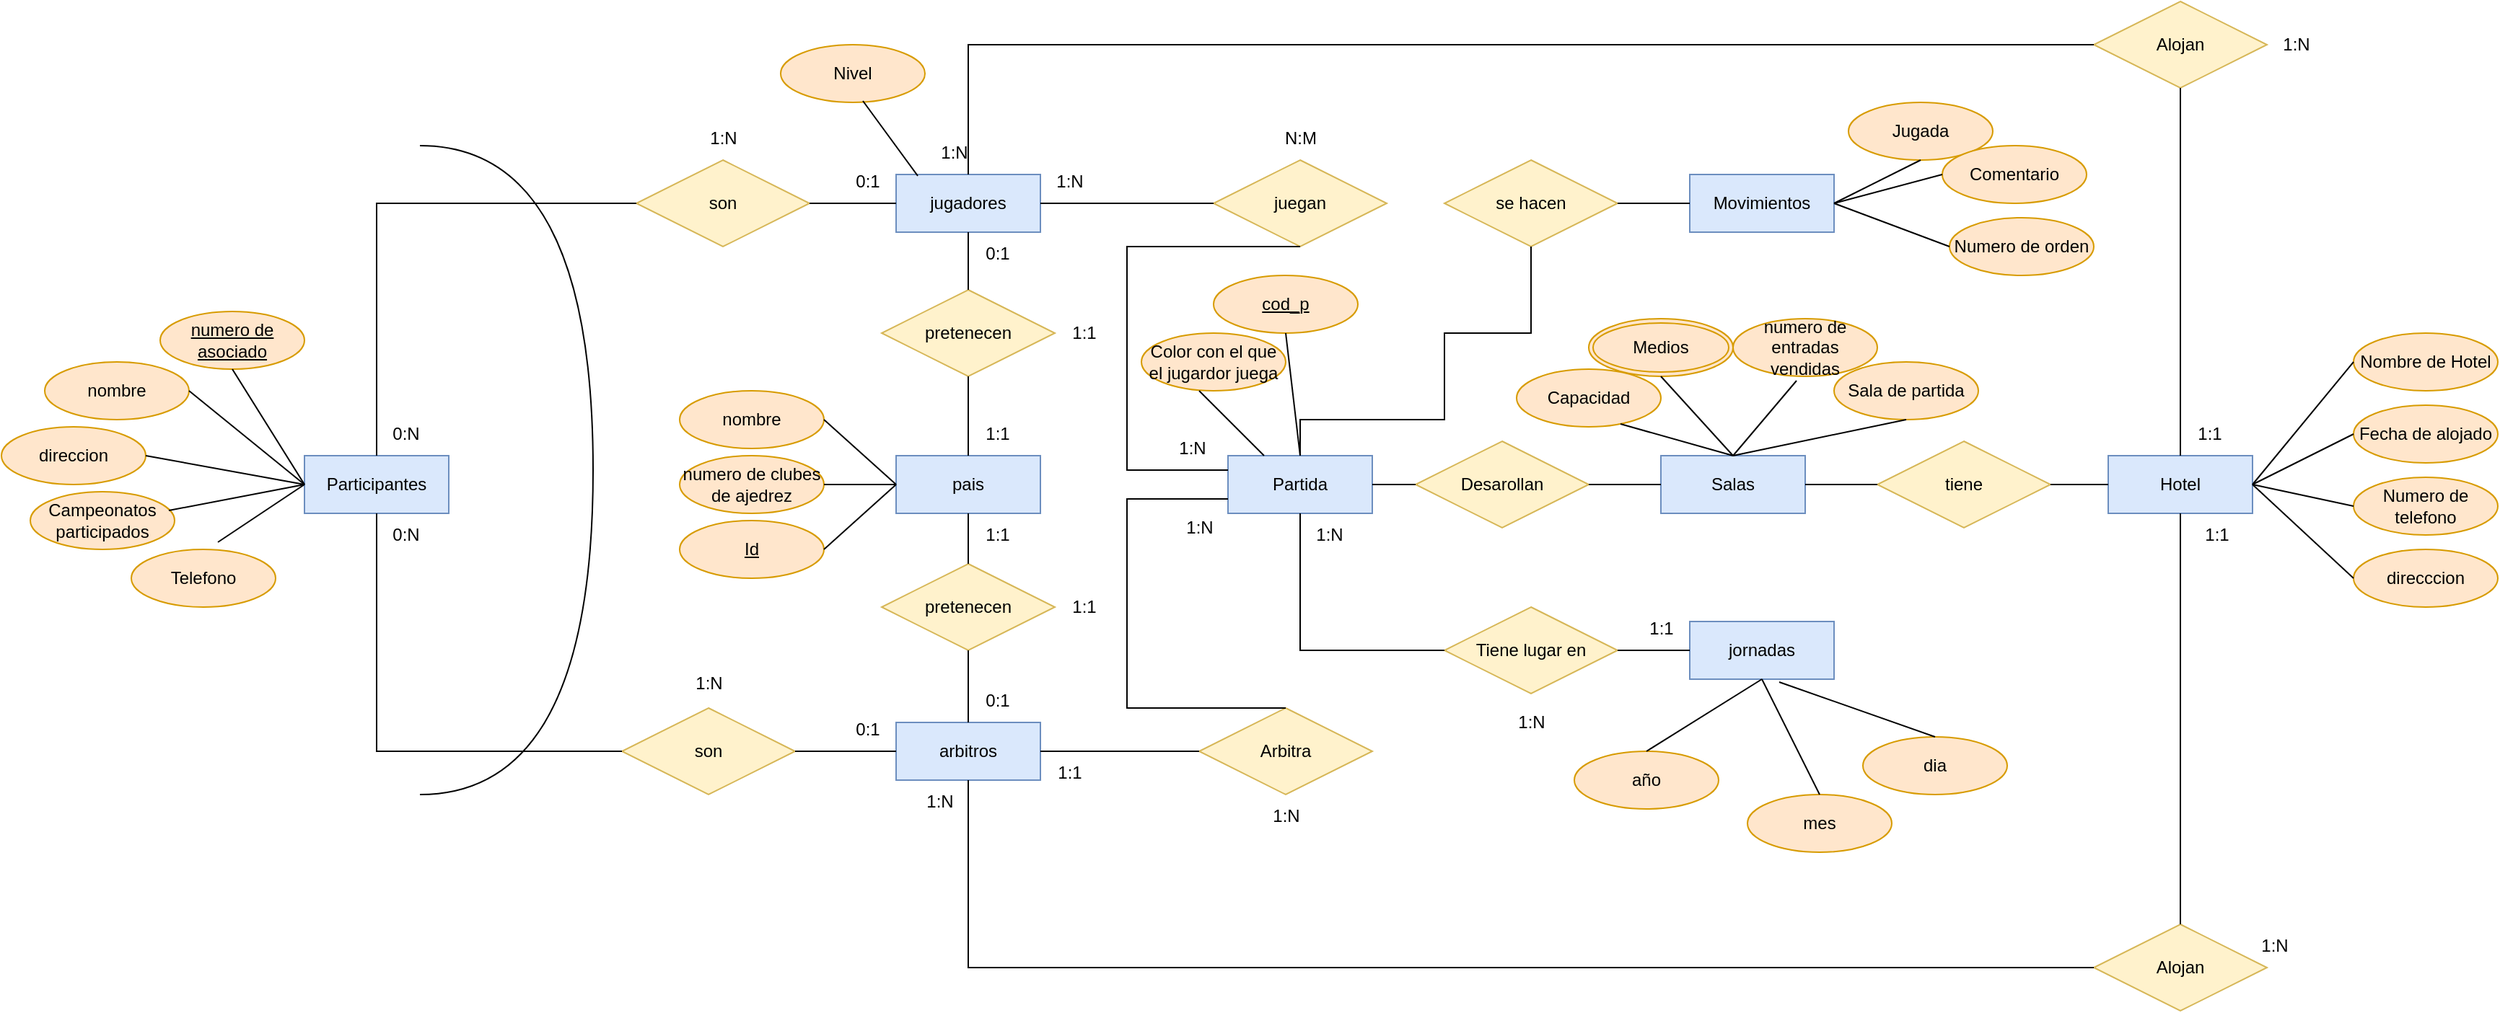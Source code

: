 <mxfile version="22.0.4" type="github">
  <diagram name="Page-1" id="BAuPG-WFAirHTAxfxvM8">
    <mxGraphModel dx="2243" dy="758" grid="1" gridSize="10" guides="1" tooltips="1" connect="1" arrows="1" fold="1" page="1" pageScale="1" pageWidth="850" pageHeight="1100" math="0" shadow="0">
      <root>
        <mxCell id="0" />
        <mxCell id="1" parent="0" />
        <mxCell id="s6MSy0kVretEQHiWO5mq-4" value="Hotel" style="whiteSpace=wrap;html=1;align=center;fillColor=#dae8fc;strokeColor=#6c8ebf;" vertex="1" parent="1">
          <mxGeometry x="1290" y="365" width="100" height="40" as="geometry" />
        </mxCell>
        <mxCell id="s6MSy0kVretEQHiWO5mq-5" value="Partida" style="whiteSpace=wrap;html=1;align=center;fillColor=#dae8fc;strokeColor=#6c8ebf;" vertex="1" parent="1">
          <mxGeometry x="680" y="365" width="100" height="40" as="geometry" />
        </mxCell>
        <mxCell id="s6MSy0kVretEQHiWO5mq-6" value="jornadas" style="whiteSpace=wrap;html=1;align=center;fillColor=#dae8fc;strokeColor=#6c8ebf;" vertex="1" parent="1">
          <mxGeometry x="1000" y="480" width="100" height="40" as="geometry" />
        </mxCell>
        <mxCell id="s6MSy0kVretEQHiWO5mq-7" value="Salas" style="whiteSpace=wrap;html=1;align=center;fillColor=#dae8fc;strokeColor=#6c8ebf;" vertex="1" parent="1">
          <mxGeometry x="980" y="365" width="100" height="40" as="geometry" />
        </mxCell>
        <mxCell id="s6MSy0kVretEQHiWO5mq-8" value="Movimientos" style="whiteSpace=wrap;html=1;align=center;fillColor=#dae8fc;strokeColor=#6c8ebf;" vertex="1" parent="1">
          <mxGeometry x="1000" y="170" width="100" height="40" as="geometry" />
        </mxCell>
        <mxCell id="s6MSy0kVretEQHiWO5mq-27" value="Id" style="ellipse;whiteSpace=wrap;html=1;align=center;fontStyle=4;fillColor=#ffe6cc;strokeColor=#d79b00;" vertex="1" parent="1">
          <mxGeometry x="300" y="410" width="100" height="40" as="geometry" />
        </mxCell>
        <mxCell id="s6MSy0kVretEQHiWO5mq-28" value="numero de clubes de ajedrez" style="ellipse;whiteSpace=wrap;html=1;align=center;fillColor=#ffe6cc;strokeColor=#d79b00;" vertex="1" parent="1">
          <mxGeometry x="300" y="365" width="100" height="40" as="geometry" />
        </mxCell>
        <mxCell id="s6MSy0kVretEQHiWO5mq-29" value="nombre" style="ellipse;whiteSpace=wrap;html=1;align=center;fillColor=#ffe6cc;strokeColor=#d79b00;" vertex="1" parent="1">
          <mxGeometry x="300" y="320" width="100" height="40" as="geometry" />
        </mxCell>
        <mxCell id="s6MSy0kVretEQHiWO5mq-30" value="cod_p" style="ellipse;whiteSpace=wrap;html=1;align=center;fontStyle=4;fillColor=#ffe6cc;strokeColor=#d79b00;" vertex="1" parent="1">
          <mxGeometry x="670" y="240" width="100" height="40" as="geometry" />
        </mxCell>
        <mxCell id="s6MSy0kVretEQHiWO5mq-33" value="Color con el que el jugardor juega" style="ellipse;whiteSpace=wrap;html=1;align=center;fillColor=#ffe6cc;strokeColor=#d79b00;" vertex="1" parent="1">
          <mxGeometry x="620" y="280" width="100" height="40" as="geometry" />
        </mxCell>
        <mxCell id="s6MSy0kVretEQHiWO5mq-42" value="Participantes" style="whiteSpace=wrap;html=1;align=center;fillColor=#dae8fc;strokeColor=#6c8ebf;" vertex="1" parent="1">
          <mxGeometry x="40" y="365" width="100" height="40" as="geometry" />
        </mxCell>
        <mxCell id="s6MSy0kVretEQHiWO5mq-43" value="arbitros" style="whiteSpace=wrap;html=1;align=center;fillColor=#dae8fc;strokeColor=#6c8ebf;" vertex="1" parent="1">
          <mxGeometry x="450" y="550" width="100" height="40" as="geometry" />
        </mxCell>
        <mxCell id="s6MSy0kVretEQHiWO5mq-44" value="jugadores" style="whiteSpace=wrap;html=1;align=center;fillColor=#dae8fc;strokeColor=#6c8ebf;" vertex="1" parent="1">
          <mxGeometry x="450" y="170" width="100" height="40" as="geometry" />
        </mxCell>
        <mxCell id="s6MSy0kVretEQHiWO5mq-45" value="son" style="shape=rhombus;perimeter=rhombusPerimeter;whiteSpace=wrap;html=1;align=center;fillColor=#fff2cc;strokeColor=#d6b656;" vertex="1" parent="1">
          <mxGeometry x="270" y="160" width="120" height="60" as="geometry" />
        </mxCell>
        <mxCell id="s6MSy0kVretEQHiWO5mq-46" value="numero de asociado" style="ellipse;whiteSpace=wrap;html=1;align=center;fontStyle=4;fillColor=#ffe6cc;strokeColor=#d79b00;" vertex="1" parent="1">
          <mxGeometry x="-60" y="265" width="100" height="40" as="geometry" />
        </mxCell>
        <mxCell id="s6MSy0kVretEQHiWO5mq-47" value="Campeonatos participados" style="ellipse;whiteSpace=wrap;html=1;align=center;fillColor=#ffe6cc;strokeColor=#d79b00;" vertex="1" parent="1">
          <mxGeometry x="-150" y="390" width="100" height="40" as="geometry" />
        </mxCell>
        <mxCell id="s6MSy0kVretEQHiWO5mq-48" value="Telefono" style="ellipse;whiteSpace=wrap;html=1;align=center;fillColor=#ffe6cc;strokeColor=#d79b00;" vertex="1" parent="1">
          <mxGeometry x="-80" y="430" width="100" height="40" as="geometry" />
        </mxCell>
        <mxCell id="s6MSy0kVretEQHiWO5mq-49" value="direccion" style="ellipse;whiteSpace=wrap;html=1;align=center;fillColor=#ffe6cc;strokeColor=#d79b00;" vertex="1" parent="1">
          <mxGeometry x="-170" y="345" width="100" height="40" as="geometry" />
        </mxCell>
        <mxCell id="s6MSy0kVretEQHiWO5mq-50" value="nombre" style="ellipse;whiteSpace=wrap;html=1;align=center;fillColor=#ffe6cc;strokeColor=#d79b00;" vertex="1" parent="1">
          <mxGeometry x="-140" y="300" width="100" height="40" as="geometry" />
        </mxCell>
        <mxCell id="s6MSy0kVretEQHiWO5mq-51" value="Nivel" style="ellipse;whiteSpace=wrap;html=1;align=center;fillColor=#ffe6cc;strokeColor=#d79b00;" vertex="1" parent="1">
          <mxGeometry x="370" y="80" width="100" height="40" as="geometry" />
        </mxCell>
        <mxCell id="s6MSy0kVretEQHiWO5mq-58" value="pais" style="whiteSpace=wrap;html=1;align=center;fillColor=#dae8fc;strokeColor=#6c8ebf;" vertex="1" parent="1">
          <mxGeometry x="450" y="365" width="100" height="40" as="geometry" />
        </mxCell>
        <mxCell id="s6MSy0kVretEQHiWO5mq-59" value="son" style="shape=rhombus;perimeter=rhombusPerimeter;whiteSpace=wrap;html=1;align=center;fillColor=#fff2cc;strokeColor=#d6b656;" vertex="1" parent="1">
          <mxGeometry x="260" y="540" width="120" height="60" as="geometry" />
        </mxCell>
        <mxCell id="s6MSy0kVretEQHiWO5mq-60" value="" style="endArrow=none;html=1;rounded=0;exitX=0.5;exitY=0;exitDx=0;exitDy=0;entryX=0;entryY=0.5;entryDx=0;entryDy=0;" edge="1" parent="1" source="s6MSy0kVretEQHiWO5mq-42" target="s6MSy0kVretEQHiWO5mq-45">
          <mxGeometry width="50" height="50" relative="1" as="geometry">
            <mxPoint x="280" y="435" as="sourcePoint" />
            <mxPoint x="330" y="385" as="targetPoint" />
            <Array as="points">
              <mxPoint x="90" y="190" />
            </Array>
          </mxGeometry>
        </mxCell>
        <mxCell id="s6MSy0kVretEQHiWO5mq-61" value="" style="endArrow=none;html=1;rounded=0;exitX=0.5;exitY=1;exitDx=0;exitDy=0;entryX=0;entryY=0.5;entryDx=0;entryDy=0;" edge="1" parent="1" source="s6MSy0kVretEQHiWO5mq-42" target="s6MSy0kVretEQHiWO5mq-59">
          <mxGeometry width="50" height="50" relative="1" as="geometry">
            <mxPoint x="280" y="435" as="sourcePoint" />
            <mxPoint x="330" y="385" as="targetPoint" />
            <Array as="points">
              <mxPoint x="90" y="570" />
            </Array>
          </mxGeometry>
        </mxCell>
        <mxCell id="s6MSy0kVretEQHiWO5mq-62" value="" style="shape=requiredInterface;html=1;verticalLabelPosition=bottom;sketch=0;" vertex="1" parent="1">
          <mxGeometry x="120" y="150" width="120" height="450" as="geometry" />
        </mxCell>
        <mxCell id="s6MSy0kVretEQHiWO5mq-63" value="" style="endArrow=none;html=1;rounded=0;entryX=0;entryY=0.5;entryDx=0;entryDy=0;exitX=1;exitY=0.5;exitDx=0;exitDy=0;" edge="1" parent="1" source="s6MSy0kVretEQHiWO5mq-45" target="s6MSy0kVretEQHiWO5mq-44">
          <mxGeometry width="50" height="50" relative="1" as="geometry">
            <mxPoint x="150" y="330" as="sourcePoint" />
            <mxPoint x="200" y="280" as="targetPoint" />
          </mxGeometry>
        </mxCell>
        <mxCell id="s6MSy0kVretEQHiWO5mq-64" value="" style="endArrow=none;html=1;rounded=0;entryX=0;entryY=0.5;entryDx=0;entryDy=0;exitX=1;exitY=0.5;exitDx=0;exitDy=0;" edge="1" parent="1" source="s6MSy0kVretEQHiWO5mq-59" target="s6MSy0kVretEQHiWO5mq-43">
          <mxGeometry width="50" height="50" relative="1" as="geometry">
            <mxPoint x="150" y="330" as="sourcePoint" />
            <mxPoint x="200" y="280" as="targetPoint" />
          </mxGeometry>
        </mxCell>
        <mxCell id="s6MSy0kVretEQHiWO5mq-69" value="pretenecen" style="shape=rhombus;perimeter=rhombusPerimeter;whiteSpace=wrap;html=1;align=center;fillColor=#fff2cc;strokeColor=#d6b656;" vertex="1" parent="1">
          <mxGeometry x="440" y="250" width="120" height="60" as="geometry" />
        </mxCell>
        <mxCell id="s6MSy0kVretEQHiWO5mq-70" value="pretenecen" style="shape=rhombus;perimeter=rhombusPerimeter;whiteSpace=wrap;html=1;align=center;fillColor=#fff2cc;strokeColor=#d6b656;" vertex="1" parent="1">
          <mxGeometry x="440" y="440" width="120" height="60" as="geometry" />
        </mxCell>
        <mxCell id="s6MSy0kVretEQHiWO5mq-76" value="Arbitra" style="shape=rhombus;perimeter=rhombusPerimeter;whiteSpace=wrap;html=1;align=center;fillColor=#fff2cc;strokeColor=#d6b656;" vertex="1" parent="1">
          <mxGeometry x="660" y="540" width="120" height="60" as="geometry" />
        </mxCell>
        <mxCell id="s6MSy0kVretEQHiWO5mq-77" value="juegan" style="shape=rhombus;perimeter=rhombusPerimeter;whiteSpace=wrap;html=1;align=center;fillColor=#fff2cc;strokeColor=#d6b656;" vertex="1" parent="1">
          <mxGeometry x="670" y="160" width="120" height="60" as="geometry" />
        </mxCell>
        <mxCell id="s6MSy0kVretEQHiWO5mq-79" value="" style="endArrow=none;html=1;rounded=0;entryX=0.5;entryY=1;entryDx=0;entryDy=0;" edge="1" parent="1" source="s6MSy0kVretEQHiWO5mq-43" target="s6MSy0kVretEQHiWO5mq-70">
          <mxGeometry width="50" height="50" relative="1" as="geometry">
            <mxPoint x="610" y="440" as="sourcePoint" />
            <mxPoint x="660" y="390" as="targetPoint" />
          </mxGeometry>
        </mxCell>
        <mxCell id="s6MSy0kVretEQHiWO5mq-80" value="" style="endArrow=none;html=1;rounded=0;entryX=0.5;entryY=1;entryDx=0;entryDy=0;exitX=0.5;exitY=0;exitDx=0;exitDy=0;" edge="1" parent="1" source="s6MSy0kVretEQHiWO5mq-70" target="s6MSy0kVretEQHiWO5mq-58">
          <mxGeometry width="50" height="50" relative="1" as="geometry">
            <mxPoint x="610" y="440" as="sourcePoint" />
            <mxPoint x="660" y="390" as="targetPoint" />
          </mxGeometry>
        </mxCell>
        <mxCell id="s6MSy0kVretEQHiWO5mq-81" value="" style="endArrow=none;html=1;rounded=0;entryX=0.5;entryY=1;entryDx=0;entryDy=0;exitX=0.5;exitY=0;exitDx=0;exitDy=0;" edge="1" parent="1" source="s6MSy0kVretEQHiWO5mq-58" target="s6MSy0kVretEQHiWO5mq-69">
          <mxGeometry width="50" height="50" relative="1" as="geometry">
            <mxPoint x="610" y="440" as="sourcePoint" />
            <mxPoint x="660" y="390" as="targetPoint" />
          </mxGeometry>
        </mxCell>
        <mxCell id="s6MSy0kVretEQHiWO5mq-82" value="" style="endArrow=none;html=1;rounded=0;entryX=0.5;entryY=1;entryDx=0;entryDy=0;exitX=0.5;exitY=0;exitDx=0;exitDy=0;" edge="1" parent="1" source="s6MSy0kVretEQHiWO5mq-69" target="s6MSy0kVretEQHiWO5mq-44">
          <mxGeometry width="50" height="50" relative="1" as="geometry">
            <mxPoint x="610" y="440" as="sourcePoint" />
            <mxPoint x="660" y="390" as="targetPoint" />
          </mxGeometry>
        </mxCell>
        <mxCell id="s6MSy0kVretEQHiWO5mq-83" value="" style="endArrow=none;html=1;rounded=0;entryX=1;entryY=0.5;entryDx=0;entryDy=0;exitX=0;exitY=0.5;exitDx=0;exitDy=0;" edge="1" parent="1" source="s6MSy0kVretEQHiWO5mq-58" target="s6MSy0kVretEQHiWO5mq-29">
          <mxGeometry width="50" height="50" relative="1" as="geometry">
            <mxPoint x="610" y="440" as="sourcePoint" />
            <mxPoint x="660" y="390" as="targetPoint" />
          </mxGeometry>
        </mxCell>
        <mxCell id="s6MSy0kVretEQHiWO5mq-85" value="" style="endArrow=none;html=1;rounded=0;exitX=1;exitY=0.5;exitDx=0;exitDy=0;entryX=0;entryY=0.5;entryDx=0;entryDy=0;" edge="1" parent="1" source="s6MSy0kVretEQHiWO5mq-28" target="s6MSy0kVretEQHiWO5mq-58">
          <mxGeometry width="50" height="50" relative="1" as="geometry">
            <mxPoint x="610" y="440" as="sourcePoint" />
            <mxPoint x="660" y="390" as="targetPoint" />
          </mxGeometry>
        </mxCell>
        <mxCell id="s6MSy0kVretEQHiWO5mq-86" value="" style="endArrow=none;html=1;rounded=0;exitX=1;exitY=0.5;exitDx=0;exitDy=0;entryX=0;entryY=0.5;entryDx=0;entryDy=0;" edge="1" parent="1" source="s6MSy0kVretEQHiWO5mq-27" target="s6MSy0kVretEQHiWO5mq-58">
          <mxGeometry width="50" height="50" relative="1" as="geometry">
            <mxPoint x="610" y="440" as="sourcePoint" />
            <mxPoint x="660" y="390" as="targetPoint" />
          </mxGeometry>
        </mxCell>
        <mxCell id="s6MSy0kVretEQHiWO5mq-87" value="" style="endArrow=none;html=1;rounded=0;entryX=0.57;entryY=0.975;entryDx=0;entryDy=0;entryPerimeter=0;exitX=0.15;exitY=0.025;exitDx=0;exitDy=0;exitPerimeter=0;" edge="1" parent="1" source="s6MSy0kVretEQHiWO5mq-44" target="s6MSy0kVretEQHiWO5mq-51">
          <mxGeometry width="50" height="50" relative="1" as="geometry">
            <mxPoint x="390" y="340" as="sourcePoint" />
            <mxPoint x="440" y="290" as="targetPoint" />
          </mxGeometry>
        </mxCell>
        <mxCell id="s6MSy0kVretEQHiWO5mq-88" value="" style="endArrow=none;html=1;rounded=0;exitX=0.96;exitY=0.325;exitDx=0;exitDy=0;exitPerimeter=0;entryX=0;entryY=0.5;entryDx=0;entryDy=0;" edge="1" parent="1" source="s6MSy0kVretEQHiWO5mq-47" target="s6MSy0kVretEQHiWO5mq-42">
          <mxGeometry width="50" height="50" relative="1" as="geometry">
            <mxPoint y="340" as="sourcePoint" />
            <mxPoint x="50" y="290" as="targetPoint" />
          </mxGeometry>
        </mxCell>
        <mxCell id="s6MSy0kVretEQHiWO5mq-89" value="" style="endArrow=none;html=1;rounded=0;exitX=0.6;exitY=-0.125;exitDx=0;exitDy=0;exitPerimeter=0;entryX=0;entryY=0.5;entryDx=0;entryDy=0;" edge="1" parent="1" source="s6MSy0kVretEQHiWO5mq-48" target="s6MSy0kVretEQHiWO5mq-42">
          <mxGeometry width="50" height="50" relative="1" as="geometry">
            <mxPoint y="340" as="sourcePoint" />
            <mxPoint x="50" y="290" as="targetPoint" />
          </mxGeometry>
        </mxCell>
        <mxCell id="s6MSy0kVretEQHiWO5mq-90" value="" style="endArrow=none;html=1;rounded=0;exitX=1;exitY=0.5;exitDx=0;exitDy=0;entryX=0;entryY=0.5;entryDx=0;entryDy=0;" edge="1" parent="1" source="s6MSy0kVretEQHiWO5mq-49" target="s6MSy0kVretEQHiWO5mq-42">
          <mxGeometry width="50" height="50" relative="1" as="geometry">
            <mxPoint y="340" as="sourcePoint" />
            <mxPoint x="50" y="290" as="targetPoint" />
          </mxGeometry>
        </mxCell>
        <mxCell id="s6MSy0kVretEQHiWO5mq-91" value="" style="endArrow=none;html=1;rounded=0;exitX=1;exitY=0.5;exitDx=0;exitDy=0;entryX=0;entryY=0.5;entryDx=0;entryDy=0;" edge="1" parent="1" source="s6MSy0kVretEQHiWO5mq-50" target="s6MSy0kVretEQHiWO5mq-42">
          <mxGeometry width="50" height="50" relative="1" as="geometry">
            <mxPoint y="340" as="sourcePoint" />
            <mxPoint x="40" y="390" as="targetPoint" />
          </mxGeometry>
        </mxCell>
        <mxCell id="s6MSy0kVretEQHiWO5mq-92" value="" style="endArrow=none;html=1;rounded=0;exitX=0.5;exitY=1;exitDx=0;exitDy=0;entryX=0;entryY=0.5;entryDx=0;entryDy=0;" edge="1" parent="1" source="s6MSy0kVretEQHiWO5mq-46" target="s6MSy0kVretEQHiWO5mq-42">
          <mxGeometry width="50" height="50" relative="1" as="geometry">
            <mxPoint y="340" as="sourcePoint" />
            <mxPoint x="50" y="290" as="targetPoint" />
          </mxGeometry>
        </mxCell>
        <mxCell id="s6MSy0kVretEQHiWO5mq-93" value="" style="endArrow=none;html=1;rounded=0;entryX=0;entryY=0.5;entryDx=0;entryDy=0;exitX=1;exitY=0.5;exitDx=0;exitDy=0;" edge="1" parent="1" source="s6MSy0kVretEQHiWO5mq-44" target="s6MSy0kVretEQHiWO5mq-77">
          <mxGeometry width="50" height="50" relative="1" as="geometry">
            <mxPoint x="450" y="340" as="sourcePoint" />
            <mxPoint x="500" y="290" as="targetPoint" />
          </mxGeometry>
        </mxCell>
        <mxCell id="s6MSy0kVretEQHiWO5mq-95" value="" style="endArrow=none;html=1;rounded=0;exitX=1;exitY=0.5;exitDx=0;exitDy=0;entryX=0;entryY=0.5;entryDx=0;entryDy=0;" edge="1" parent="1" source="s6MSy0kVretEQHiWO5mq-43" target="s6MSy0kVretEQHiWO5mq-76">
          <mxGeometry width="50" height="50" relative="1" as="geometry">
            <mxPoint x="450" y="540" as="sourcePoint" />
            <mxPoint x="500" y="490" as="targetPoint" />
          </mxGeometry>
        </mxCell>
        <mxCell id="s6MSy0kVretEQHiWO5mq-96" value="" style="endArrow=none;html=1;rounded=0;entryX=0;entryY=0.75;entryDx=0;entryDy=0;exitX=0.5;exitY=0;exitDx=0;exitDy=0;" edge="1" parent="1" source="s6MSy0kVretEQHiWO5mq-76" target="s6MSy0kVretEQHiWO5mq-5">
          <mxGeometry width="50" height="50" relative="1" as="geometry">
            <mxPoint x="450" y="540" as="sourcePoint" />
            <mxPoint x="500" y="490" as="targetPoint" />
            <Array as="points">
              <mxPoint x="610" y="540" />
              <mxPoint x="610" y="395" />
            </Array>
          </mxGeometry>
        </mxCell>
        <mxCell id="s6MSy0kVretEQHiWO5mq-97" value="" style="endArrow=none;html=1;rounded=0;entryX=0.5;entryY=1;entryDx=0;entryDy=0;exitX=0;exitY=0.25;exitDx=0;exitDy=0;" edge="1" parent="1" source="s6MSy0kVretEQHiWO5mq-5" target="s6MSy0kVretEQHiWO5mq-77">
          <mxGeometry width="50" height="50" relative="1" as="geometry">
            <mxPoint x="680" y="390" as="sourcePoint" />
            <mxPoint x="500" y="190" as="targetPoint" />
            <Array as="points">
              <mxPoint x="610" y="375" />
              <mxPoint x="610" y="220" />
            </Array>
          </mxGeometry>
        </mxCell>
        <mxCell id="s6MSy0kVretEQHiWO5mq-98" value="" style="endArrow=none;html=1;rounded=0;entryX=0.4;entryY=1;entryDx=0;entryDy=0;entryPerimeter=0;exitX=0.25;exitY=0;exitDx=0;exitDy=0;" edge="1" parent="1" source="s6MSy0kVretEQHiWO5mq-5" target="s6MSy0kVretEQHiWO5mq-33">
          <mxGeometry width="50" height="50" relative="1" as="geometry">
            <mxPoint x="450" y="440" as="sourcePoint" />
            <mxPoint x="500" y="390" as="targetPoint" />
          </mxGeometry>
        </mxCell>
        <mxCell id="s6MSy0kVretEQHiWO5mq-99" value="" style="endArrow=none;html=1;rounded=0;entryX=0.5;entryY=1;entryDx=0;entryDy=0;exitX=0.5;exitY=0;exitDx=0;exitDy=0;" edge="1" parent="1" source="s6MSy0kVretEQHiWO5mq-5" target="s6MSy0kVretEQHiWO5mq-30">
          <mxGeometry width="50" height="50" relative="1" as="geometry">
            <mxPoint x="730" y="360" as="sourcePoint" />
            <mxPoint x="500" y="390" as="targetPoint" />
          </mxGeometry>
        </mxCell>
        <mxCell id="s6MSy0kVretEQHiWO5mq-102" value="Desarollan" style="shape=rhombus;perimeter=rhombusPerimeter;whiteSpace=wrap;html=1;align=center;fillColor=#fff2cc;strokeColor=#d6b656;" vertex="1" parent="1">
          <mxGeometry x="810" y="355" width="120" height="60" as="geometry" />
        </mxCell>
        <mxCell id="s6MSy0kVretEQHiWO5mq-103" value="" style="endArrow=none;html=1;rounded=0;entryX=0;entryY=0.5;entryDx=0;entryDy=0;exitX=1;exitY=0.5;exitDx=0;exitDy=0;" edge="1" parent="1" source="s6MSy0kVretEQHiWO5mq-5" target="s6MSy0kVretEQHiWO5mq-102">
          <mxGeometry width="50" height="50" relative="1" as="geometry">
            <mxPoint x="530" y="440" as="sourcePoint" />
            <mxPoint x="580" y="390" as="targetPoint" />
          </mxGeometry>
        </mxCell>
        <mxCell id="s6MSy0kVretEQHiWO5mq-106" value="Alojan" style="shape=rhombus;perimeter=rhombusPerimeter;whiteSpace=wrap;html=1;align=center;fillColor=#fff2cc;strokeColor=#d6b656;" vertex="1" parent="1">
          <mxGeometry x="1280" y="50" width="120" height="60" as="geometry" />
        </mxCell>
        <mxCell id="s6MSy0kVretEQHiWO5mq-107" value="Alojan" style="shape=rhombus;perimeter=rhombusPerimeter;whiteSpace=wrap;html=1;align=center;fillColor=#fff2cc;strokeColor=#d6b656;" vertex="1" parent="1">
          <mxGeometry x="1280" y="690" width="120" height="60" as="geometry" />
        </mxCell>
        <mxCell id="s6MSy0kVretEQHiWO5mq-108" value="" style="endArrow=none;html=1;rounded=0;exitX=0.5;exitY=1;exitDx=0;exitDy=0;entryX=0;entryY=0.5;entryDx=0;entryDy=0;" edge="1" parent="1" source="s6MSy0kVretEQHiWO5mq-43" target="s6MSy0kVretEQHiWO5mq-107">
          <mxGeometry width="50" height="50" relative="1" as="geometry">
            <mxPoint x="810" y="440" as="sourcePoint" />
            <mxPoint x="860" y="390" as="targetPoint" />
            <Array as="points">
              <mxPoint x="500" y="720" />
            </Array>
          </mxGeometry>
        </mxCell>
        <mxCell id="s6MSy0kVretEQHiWO5mq-109" value="" style="endArrow=none;html=1;rounded=0;entryX=0.5;entryY=0;entryDx=0;entryDy=0;exitX=0;exitY=0.5;exitDx=0;exitDy=0;" edge="1" parent="1" source="s6MSy0kVretEQHiWO5mq-106" target="s6MSy0kVretEQHiWO5mq-44">
          <mxGeometry width="50" height="50" relative="1" as="geometry">
            <mxPoint x="810" y="440" as="sourcePoint" />
            <mxPoint x="860" y="390" as="targetPoint" />
            <Array as="points">
              <mxPoint x="500" y="80" />
            </Array>
          </mxGeometry>
        </mxCell>
        <mxCell id="s6MSy0kVretEQHiWO5mq-110" value="" style="endArrow=none;html=1;rounded=0;entryX=0.5;entryY=1;entryDx=0;entryDy=0;exitX=0.5;exitY=0;exitDx=0;exitDy=0;" edge="1" parent="1" source="s6MSy0kVretEQHiWO5mq-4" target="s6MSy0kVretEQHiWO5mq-106">
          <mxGeometry width="50" height="50" relative="1" as="geometry">
            <mxPoint x="810" y="440" as="sourcePoint" />
            <mxPoint x="860" y="390" as="targetPoint" />
          </mxGeometry>
        </mxCell>
        <mxCell id="s6MSy0kVretEQHiWO5mq-111" value="" style="endArrow=none;html=1;rounded=0;entryX=0.5;entryY=1;entryDx=0;entryDy=0;exitX=0.5;exitY=0;exitDx=0;exitDy=0;" edge="1" parent="1" source="s6MSy0kVretEQHiWO5mq-107" target="s6MSy0kVretEQHiWO5mq-4">
          <mxGeometry width="50" height="50" relative="1" as="geometry">
            <mxPoint x="810" y="540" as="sourcePoint" />
            <mxPoint x="860" y="490" as="targetPoint" />
          </mxGeometry>
        </mxCell>
        <mxCell id="s6MSy0kVretEQHiWO5mq-112" value="Nombre de Hotel" style="ellipse;whiteSpace=wrap;html=1;align=center;fillColor=#ffe6cc;strokeColor=#d79b00;" vertex="1" parent="1">
          <mxGeometry x="1460" y="280" width="100" height="40" as="geometry" />
        </mxCell>
        <mxCell id="s6MSy0kVretEQHiWO5mq-113" value="Fecha de alojado" style="ellipse;whiteSpace=wrap;html=1;align=center;fillColor=#ffe6cc;strokeColor=#d79b00;" vertex="1" parent="1">
          <mxGeometry x="1460" y="330" width="100" height="40" as="geometry" />
        </mxCell>
        <mxCell id="s6MSy0kVretEQHiWO5mq-114" value="Numero de telefono" style="ellipse;whiteSpace=wrap;html=1;align=center;fillColor=#ffe6cc;strokeColor=#d79b00;" vertex="1" parent="1">
          <mxGeometry x="1460" y="380" width="100" height="40" as="geometry" />
        </mxCell>
        <mxCell id="s6MSy0kVretEQHiWO5mq-115" value="direcccion" style="ellipse;whiteSpace=wrap;html=1;align=center;fillColor=#ffe6cc;strokeColor=#d79b00;" vertex="1" parent="1">
          <mxGeometry x="1460" y="430" width="100" height="40" as="geometry" />
        </mxCell>
        <mxCell id="s6MSy0kVretEQHiWO5mq-118" value="Tiene lugar en" style="shape=rhombus;perimeter=rhombusPerimeter;whiteSpace=wrap;html=1;align=center;fillColor=#fff2cc;strokeColor=#d6b656;" vertex="1" parent="1">
          <mxGeometry x="830" y="470" width="120" height="60" as="geometry" />
        </mxCell>
        <mxCell id="s6MSy0kVretEQHiWO5mq-120" value="" style="endArrow=none;html=1;rounded=0;entryX=0.5;entryY=1;entryDx=0;entryDy=0;exitX=0;exitY=0.5;exitDx=0;exitDy=0;" edge="1" parent="1" source="s6MSy0kVretEQHiWO5mq-118" target="s6MSy0kVretEQHiWO5mq-5">
          <mxGeometry width="50" height="50" relative="1" as="geometry">
            <mxPoint x="890" y="540" as="sourcePoint" />
            <mxPoint x="940" y="490" as="targetPoint" />
            <Array as="points">
              <mxPoint x="730" y="500" />
            </Array>
          </mxGeometry>
        </mxCell>
        <mxCell id="s6MSy0kVretEQHiWO5mq-124" value="" style="endArrow=none;html=1;rounded=0;entryX=1;entryY=0.5;entryDx=0;entryDy=0;exitX=0;exitY=0.5;exitDx=0;exitDy=0;" edge="1" parent="1" source="s6MSy0kVretEQHiWO5mq-6" target="s6MSy0kVretEQHiWO5mq-118">
          <mxGeometry width="50" height="50" relative="1" as="geometry">
            <mxPoint x="890" y="540" as="sourcePoint" />
            <mxPoint x="940" y="490" as="targetPoint" />
          </mxGeometry>
        </mxCell>
        <mxCell id="s6MSy0kVretEQHiWO5mq-127" value="dia" style="ellipse;whiteSpace=wrap;html=1;align=center;fillColor=#ffe6cc;strokeColor=#d79b00;" vertex="1" parent="1">
          <mxGeometry x="1120" y="560" width="100" height="40" as="geometry" />
        </mxCell>
        <mxCell id="s6MSy0kVretEQHiWO5mq-128" value="mes" style="ellipse;whiteSpace=wrap;html=1;align=center;fillColor=#ffe6cc;strokeColor=#d79b00;" vertex="1" parent="1">
          <mxGeometry x="1040" y="600" width="100" height="40" as="geometry" />
        </mxCell>
        <mxCell id="s6MSy0kVretEQHiWO5mq-129" value="año" style="ellipse;whiteSpace=wrap;html=1;align=center;fillColor=#ffe6cc;strokeColor=#d79b00;" vertex="1" parent="1">
          <mxGeometry x="920" y="570" width="100" height="40" as="geometry" />
        </mxCell>
        <mxCell id="s6MSy0kVretEQHiWO5mq-130" value="" style="endArrow=none;html=1;rounded=0;entryX=0;entryY=0.5;entryDx=0;entryDy=0;exitX=1;exitY=0.5;exitDx=0;exitDy=0;" edge="1" parent="1" source="s6MSy0kVretEQHiWO5mq-102" target="s6MSy0kVretEQHiWO5mq-7">
          <mxGeometry width="50" height="50" relative="1" as="geometry">
            <mxPoint x="890" y="440" as="sourcePoint" />
            <mxPoint x="940" y="390" as="targetPoint" />
          </mxGeometry>
        </mxCell>
        <mxCell id="s6MSy0kVretEQHiWO5mq-132" value="tiene" style="shape=rhombus;perimeter=rhombusPerimeter;whiteSpace=wrap;html=1;align=center;fillColor=#fff2cc;strokeColor=#d6b656;" vertex="1" parent="1">
          <mxGeometry x="1130" y="355" width="120" height="60" as="geometry" />
        </mxCell>
        <mxCell id="s6MSy0kVretEQHiWO5mq-133" value="" style="endArrow=none;html=1;rounded=0;entryX=0;entryY=0.5;entryDx=0;entryDy=0;exitX=1;exitY=0.5;exitDx=0;exitDy=0;" edge="1" parent="1" source="s6MSy0kVretEQHiWO5mq-7" target="s6MSy0kVretEQHiWO5mq-132">
          <mxGeometry width="50" height="50" relative="1" as="geometry">
            <mxPoint x="890" y="340" as="sourcePoint" />
            <mxPoint x="940" y="290" as="targetPoint" />
          </mxGeometry>
        </mxCell>
        <mxCell id="s6MSy0kVretEQHiWO5mq-134" value="" style="endArrow=none;html=1;rounded=0;entryX=0;entryY=0.5;entryDx=0;entryDy=0;exitX=1;exitY=0.5;exitDx=0;exitDy=0;" edge="1" parent="1" source="s6MSy0kVretEQHiWO5mq-132" target="s6MSy0kVretEQHiWO5mq-4">
          <mxGeometry width="50" height="50" relative="1" as="geometry">
            <mxPoint x="890" y="340" as="sourcePoint" />
            <mxPoint x="940" y="290" as="targetPoint" />
          </mxGeometry>
        </mxCell>
        <mxCell id="s6MSy0kVretEQHiWO5mq-135" value="" style="endArrow=none;html=1;rounded=0;entryX=0;entryY=0.5;entryDx=0;entryDy=0;exitX=1;exitY=0.5;exitDx=0;exitDy=0;" edge="1" parent="1" source="s6MSy0kVretEQHiWO5mq-4" target="s6MSy0kVretEQHiWO5mq-112">
          <mxGeometry width="50" height="50" relative="1" as="geometry">
            <mxPoint x="890" y="340" as="sourcePoint" />
            <mxPoint x="940" y="290" as="targetPoint" />
          </mxGeometry>
        </mxCell>
        <mxCell id="s6MSy0kVretEQHiWO5mq-136" value="" style="endArrow=none;html=1;rounded=0;entryX=0;entryY=0.5;entryDx=0;entryDy=0;exitX=1;exitY=0.5;exitDx=0;exitDy=0;" edge="1" parent="1" source="s6MSy0kVretEQHiWO5mq-4" target="s6MSy0kVretEQHiWO5mq-113">
          <mxGeometry width="50" height="50" relative="1" as="geometry">
            <mxPoint x="890" y="340" as="sourcePoint" />
            <mxPoint x="940" y="290" as="targetPoint" />
          </mxGeometry>
        </mxCell>
        <mxCell id="s6MSy0kVretEQHiWO5mq-137" value="" style="endArrow=none;html=1;rounded=0;entryX=0;entryY=0.5;entryDx=0;entryDy=0;exitX=1;exitY=0.5;exitDx=0;exitDy=0;" edge="1" parent="1" source="s6MSy0kVretEQHiWO5mq-4" target="s6MSy0kVretEQHiWO5mq-114">
          <mxGeometry width="50" height="50" relative="1" as="geometry">
            <mxPoint x="890" y="340" as="sourcePoint" />
            <mxPoint x="940" y="290" as="targetPoint" />
          </mxGeometry>
        </mxCell>
        <mxCell id="s6MSy0kVretEQHiWO5mq-138" value="" style="endArrow=none;html=1;rounded=0;entryX=0;entryY=0.5;entryDx=0;entryDy=0;exitX=1;exitY=0.5;exitDx=0;exitDy=0;" edge="1" parent="1" source="s6MSy0kVretEQHiWO5mq-4" target="s6MSy0kVretEQHiWO5mq-115">
          <mxGeometry width="50" height="50" relative="1" as="geometry">
            <mxPoint x="890" y="340" as="sourcePoint" />
            <mxPoint x="940" y="290" as="targetPoint" />
          </mxGeometry>
        </mxCell>
        <mxCell id="s6MSy0kVretEQHiWO5mq-139" value="Sala de partida" style="ellipse;whiteSpace=wrap;html=1;align=center;fillColor=#ffe6cc;strokeColor=#d79b00;" vertex="1" parent="1">
          <mxGeometry x="1100" y="300" width="100" height="40" as="geometry" />
        </mxCell>
        <mxCell id="s6MSy0kVretEQHiWO5mq-140" value="numero de entradas vendidas" style="ellipse;whiteSpace=wrap;html=1;align=center;fillColor=#ffe6cc;strokeColor=#d79b00;" vertex="1" parent="1">
          <mxGeometry x="1030" y="270" width="100" height="40" as="geometry" />
        </mxCell>
        <mxCell id="s6MSy0kVretEQHiWO5mq-142" value="Capacidad" style="ellipse;whiteSpace=wrap;html=1;align=center;fillColor=#ffe6cc;strokeColor=#d79b00;" vertex="1" parent="1">
          <mxGeometry x="880" y="305" width="100" height="40" as="geometry" />
        </mxCell>
        <mxCell id="s6MSy0kVretEQHiWO5mq-143" value="Medios" style="ellipse;shape=doubleEllipse;margin=3;whiteSpace=wrap;html=1;align=center;fillColor=#ffe6cc;strokeColor=#d79b00;" vertex="1" parent="1">
          <mxGeometry x="930" y="270" width="100" height="40" as="geometry" />
        </mxCell>
        <mxCell id="s6MSy0kVretEQHiWO5mq-144" value="" style="endArrow=none;html=1;rounded=0;exitX=0.5;exitY=0;exitDx=0;exitDy=0;entryX=0.5;entryY=1;entryDx=0;entryDy=0;" edge="1" parent="1" source="s6MSy0kVretEQHiWO5mq-129" target="s6MSy0kVretEQHiWO5mq-6">
          <mxGeometry width="50" height="50" relative="1" as="geometry">
            <mxPoint x="850" y="390" as="sourcePoint" />
            <mxPoint x="900" y="340" as="targetPoint" />
          </mxGeometry>
        </mxCell>
        <mxCell id="s6MSy0kVretEQHiWO5mq-145" value="" style="endArrow=none;html=1;rounded=0;exitX=0.5;exitY=0;exitDx=0;exitDy=0;entryX=0.5;entryY=1;entryDx=0;entryDy=0;" edge="1" parent="1" source="s6MSy0kVretEQHiWO5mq-128" target="s6MSy0kVretEQHiWO5mq-6">
          <mxGeometry width="50" height="50" relative="1" as="geometry">
            <mxPoint x="850" y="390" as="sourcePoint" />
            <mxPoint x="900" y="340" as="targetPoint" />
          </mxGeometry>
        </mxCell>
        <mxCell id="s6MSy0kVretEQHiWO5mq-146" value="" style="endArrow=none;html=1;rounded=0;entryX=0.5;entryY=0;entryDx=0;entryDy=0;exitX=0.62;exitY=1.05;exitDx=0;exitDy=0;exitPerimeter=0;" edge="1" parent="1" source="s6MSy0kVretEQHiWO5mq-6" target="s6MSy0kVretEQHiWO5mq-127">
          <mxGeometry width="50" height="50" relative="1" as="geometry">
            <mxPoint x="850" y="390" as="sourcePoint" />
            <mxPoint x="900" y="340" as="targetPoint" />
          </mxGeometry>
        </mxCell>
        <mxCell id="s6MSy0kVretEQHiWO5mq-147" value="" style="endArrow=none;html=1;rounded=0;entryX=0.5;entryY=0;entryDx=0;entryDy=0;exitX=0.72;exitY=0.95;exitDx=0;exitDy=0;exitPerimeter=0;" edge="1" parent="1" source="s6MSy0kVretEQHiWO5mq-142" target="s6MSy0kVretEQHiWO5mq-7">
          <mxGeometry width="50" height="50" relative="1" as="geometry">
            <mxPoint x="750" y="390" as="sourcePoint" />
            <mxPoint x="800" y="340" as="targetPoint" />
          </mxGeometry>
        </mxCell>
        <mxCell id="s6MSy0kVretEQHiWO5mq-148" value="" style="endArrow=none;html=1;rounded=0;entryX=0.5;entryY=1;entryDx=0;entryDy=0;exitX=0.5;exitY=0;exitDx=0;exitDy=0;" edge="1" parent="1" source="s6MSy0kVretEQHiWO5mq-7" target="s6MSy0kVretEQHiWO5mq-143">
          <mxGeometry width="50" height="50" relative="1" as="geometry">
            <mxPoint x="1030" y="360" as="sourcePoint" />
            <mxPoint x="800" y="340" as="targetPoint" />
          </mxGeometry>
        </mxCell>
        <mxCell id="s6MSy0kVretEQHiWO5mq-149" value="" style="endArrow=none;html=1;rounded=0;entryX=0.44;entryY=1.075;entryDx=0;entryDy=0;entryPerimeter=0;exitX=0.5;exitY=0;exitDx=0;exitDy=0;" edge="1" parent="1" source="s6MSy0kVretEQHiWO5mq-7" target="s6MSy0kVretEQHiWO5mq-140">
          <mxGeometry width="50" height="50" relative="1" as="geometry">
            <mxPoint x="750" y="390" as="sourcePoint" />
            <mxPoint x="800" y="340" as="targetPoint" />
          </mxGeometry>
        </mxCell>
        <mxCell id="s6MSy0kVretEQHiWO5mq-150" value="" style="endArrow=none;html=1;rounded=0;entryX=0.5;entryY=1;entryDx=0;entryDy=0;exitX=0.5;exitY=0;exitDx=0;exitDy=0;" edge="1" parent="1" source="s6MSy0kVretEQHiWO5mq-7" target="s6MSy0kVretEQHiWO5mq-139">
          <mxGeometry width="50" height="50" relative="1" as="geometry">
            <mxPoint x="750" y="390" as="sourcePoint" />
            <mxPoint x="800" y="340" as="targetPoint" />
          </mxGeometry>
        </mxCell>
        <mxCell id="s6MSy0kVretEQHiWO5mq-151" value="se hacen" style="shape=rhombus;perimeter=rhombusPerimeter;whiteSpace=wrap;html=1;align=center;fillColor=#fff2cc;strokeColor=#d6b656;" vertex="1" parent="1">
          <mxGeometry x="830" y="160" width="120" height="60" as="geometry" />
        </mxCell>
        <mxCell id="s6MSy0kVretEQHiWO5mq-152" value="" style="endArrow=none;html=1;rounded=0;entryX=0.5;entryY=1;entryDx=0;entryDy=0;exitX=0.5;exitY=0;exitDx=0;exitDy=0;" edge="1" parent="1" source="s6MSy0kVretEQHiWO5mq-5" target="s6MSy0kVretEQHiWO5mq-151">
          <mxGeometry width="50" height="50" relative="1" as="geometry">
            <mxPoint x="750" y="390" as="sourcePoint" />
            <mxPoint x="800" y="340" as="targetPoint" />
            <Array as="points">
              <mxPoint x="730" y="340" />
              <mxPoint x="830" y="340" />
              <mxPoint x="830" y="280" />
              <mxPoint x="890" y="280" />
            </Array>
          </mxGeometry>
        </mxCell>
        <mxCell id="s6MSy0kVretEQHiWO5mq-153" value="" style="endArrow=none;html=1;rounded=0;entryX=1;entryY=0.5;entryDx=0;entryDy=0;exitX=0;exitY=0.5;exitDx=0;exitDy=0;" edge="1" parent="1" source="s6MSy0kVretEQHiWO5mq-8" target="s6MSy0kVretEQHiWO5mq-151">
          <mxGeometry width="50" height="50" relative="1" as="geometry">
            <mxPoint x="750" y="390" as="sourcePoint" />
            <mxPoint x="800" y="340" as="targetPoint" />
          </mxGeometry>
        </mxCell>
        <mxCell id="s6MSy0kVretEQHiWO5mq-154" value="Jugada" style="ellipse;whiteSpace=wrap;html=1;align=center;fillColor=#ffe6cc;strokeColor=#d79b00;" vertex="1" parent="1">
          <mxGeometry x="1110" y="120" width="100" height="40" as="geometry" />
        </mxCell>
        <mxCell id="s6MSy0kVretEQHiWO5mq-155" value="Comentario" style="ellipse;whiteSpace=wrap;html=1;align=center;fillColor=#ffe6cc;strokeColor=#d79b00;" vertex="1" parent="1">
          <mxGeometry x="1175" y="150" width="100" height="40" as="geometry" />
        </mxCell>
        <mxCell id="s6MSy0kVretEQHiWO5mq-156" value="" style="endArrow=none;html=1;rounded=0;entryX=0;entryY=0.5;entryDx=0;entryDy=0;exitX=1;exitY=0.5;exitDx=0;exitDy=0;" edge="1" parent="1" source="s6MSy0kVretEQHiWO5mq-8" target="s6MSy0kVretEQHiWO5mq-155">
          <mxGeometry width="50" height="50" relative="1" as="geometry">
            <mxPoint x="750" y="390" as="sourcePoint" />
            <mxPoint x="800" y="340" as="targetPoint" />
          </mxGeometry>
        </mxCell>
        <mxCell id="s6MSy0kVretEQHiWO5mq-157" value="" style="endArrow=none;html=1;rounded=0;entryX=0.5;entryY=1;entryDx=0;entryDy=0;exitX=1;exitY=0.5;exitDx=0;exitDy=0;" edge="1" parent="1" source="s6MSy0kVretEQHiWO5mq-8" target="s6MSy0kVretEQHiWO5mq-154">
          <mxGeometry width="50" height="50" relative="1" as="geometry">
            <mxPoint x="750" y="390" as="sourcePoint" />
            <mxPoint x="800" y="340" as="targetPoint" />
          </mxGeometry>
        </mxCell>
        <mxCell id="s6MSy0kVretEQHiWO5mq-158" value="Numero de orden" style="ellipse;whiteSpace=wrap;html=1;align=center;fillColor=#ffe6cc;strokeColor=#d79b00;" vertex="1" parent="1">
          <mxGeometry x="1180" y="200" width="100" height="40" as="geometry" />
        </mxCell>
        <mxCell id="s6MSy0kVretEQHiWO5mq-159" value="" style="endArrow=none;html=1;rounded=0;entryX=1;entryY=0.5;entryDx=0;entryDy=0;exitX=0;exitY=0.5;exitDx=0;exitDy=0;" edge="1" parent="1" source="s6MSy0kVretEQHiWO5mq-158" target="s6MSy0kVretEQHiWO5mq-8">
          <mxGeometry width="50" height="50" relative="1" as="geometry">
            <mxPoint x="750" y="390" as="sourcePoint" />
            <mxPoint x="800" y="340" as="targetPoint" />
          </mxGeometry>
        </mxCell>
        <mxCell id="s6MSy0kVretEQHiWO5mq-160" value="0:1" style="text;html=1;align=center;verticalAlign=middle;resizable=0;points=[];autosize=1;strokeColor=none;fillColor=none;" vertex="1" parent="1">
          <mxGeometry x="410" y="160" width="40" height="30" as="geometry" />
        </mxCell>
        <mxCell id="s6MSy0kVretEQHiWO5mq-163" value="0:1" style="text;html=1;align=center;verticalAlign=middle;resizable=0;points=[];autosize=1;strokeColor=none;fillColor=none;" vertex="1" parent="1">
          <mxGeometry x="410" y="540" width="40" height="30" as="geometry" />
        </mxCell>
        <mxCell id="s6MSy0kVretEQHiWO5mq-164" value="1:N" style="text;html=1;align=center;verticalAlign=middle;resizable=0;points=[];autosize=1;strokeColor=none;fillColor=none;" vertex="1" parent="1">
          <mxGeometry x="300" y="508" width="40" height="30" as="geometry" />
        </mxCell>
        <mxCell id="s6MSy0kVretEQHiWO5mq-165" value="0:N" style="text;html=1;align=center;verticalAlign=middle;resizable=0;points=[];autosize=1;strokeColor=none;fillColor=none;" vertex="1" parent="1">
          <mxGeometry x="90" y="405" width="40" height="30" as="geometry" />
        </mxCell>
        <mxCell id="s6MSy0kVretEQHiWO5mq-166" value="0:N" style="text;html=1;align=center;verticalAlign=middle;resizable=0;points=[];autosize=1;strokeColor=none;fillColor=none;" vertex="1" parent="1">
          <mxGeometry x="90" y="335" width="40" height="30" as="geometry" />
        </mxCell>
        <mxCell id="s6MSy0kVretEQHiWO5mq-167" value="1:N" style="text;html=1;align=center;verticalAlign=middle;resizable=0;points=[];autosize=1;strokeColor=none;fillColor=none;" vertex="1" parent="1">
          <mxGeometry x="310" y="130" width="40" height="30" as="geometry" />
        </mxCell>
        <mxCell id="s6MSy0kVretEQHiWO5mq-169" value="0:1" style="text;html=1;align=center;verticalAlign=middle;resizable=0;points=[];autosize=1;strokeColor=none;fillColor=none;" vertex="1" parent="1">
          <mxGeometry x="500" y="210" width="40" height="30" as="geometry" />
        </mxCell>
        <mxCell id="s6MSy0kVretEQHiWO5mq-170" value="0:1" style="text;html=1;align=center;verticalAlign=middle;resizable=0;points=[];autosize=1;strokeColor=none;fillColor=none;" vertex="1" parent="1">
          <mxGeometry x="500" y="520" width="40" height="30" as="geometry" />
        </mxCell>
        <mxCell id="s6MSy0kVretEQHiWO5mq-171" value="1:1" style="text;html=1;align=center;verticalAlign=middle;resizable=0;points=[];autosize=1;strokeColor=none;fillColor=none;" vertex="1" parent="1">
          <mxGeometry x="560" y="455" width="40" height="30" as="geometry" />
        </mxCell>
        <mxCell id="s6MSy0kVretEQHiWO5mq-172" value="1:1" style="text;html=1;align=center;verticalAlign=middle;resizable=0;points=[];autosize=1;strokeColor=none;fillColor=none;" vertex="1" parent="1">
          <mxGeometry x="500" y="405" width="40" height="30" as="geometry" />
        </mxCell>
        <mxCell id="s6MSy0kVretEQHiWO5mq-173" value="1:1" style="text;html=1;align=center;verticalAlign=middle;resizable=0;points=[];autosize=1;strokeColor=none;fillColor=none;" vertex="1" parent="1">
          <mxGeometry x="500" y="335" width="40" height="30" as="geometry" />
        </mxCell>
        <mxCell id="s6MSy0kVretEQHiWO5mq-174" value="1:1" style="text;html=1;align=center;verticalAlign=middle;resizable=0;points=[];autosize=1;strokeColor=none;fillColor=none;" vertex="1" parent="1">
          <mxGeometry x="560" y="265" width="40" height="30" as="geometry" />
        </mxCell>
        <mxCell id="s6MSy0kVretEQHiWO5mq-175" value="1:1" style="text;html=1;align=center;verticalAlign=middle;resizable=0;points=[];autosize=1;strokeColor=none;fillColor=none;" vertex="1" parent="1">
          <mxGeometry x="550" y="570" width="40" height="30" as="geometry" />
        </mxCell>
        <mxCell id="s6MSy0kVretEQHiWO5mq-176" value="1:N" style="text;html=1;align=center;verticalAlign=middle;resizable=0;points=[];autosize=1;strokeColor=none;fillColor=none;" vertex="1" parent="1">
          <mxGeometry x="640" y="400" width="40" height="30" as="geometry" />
        </mxCell>
        <mxCell id="s6MSy0kVretEQHiWO5mq-177" value="1:N" style="text;html=1;align=center;verticalAlign=middle;resizable=0;points=[];autosize=1;strokeColor=none;fillColor=none;" vertex="1" parent="1">
          <mxGeometry x="700" y="600" width="40" height="30" as="geometry" />
        </mxCell>
        <mxCell id="s6MSy0kVretEQHiWO5mq-178" value="1:N" style="text;html=1;align=center;verticalAlign=middle;resizable=0;points=[];autosize=1;strokeColor=none;fillColor=none;" vertex="1" parent="1">
          <mxGeometry x="550" y="160" width="40" height="30" as="geometry" />
        </mxCell>
        <mxCell id="s6MSy0kVretEQHiWO5mq-179" value="1:N" style="text;html=1;align=center;verticalAlign=middle;resizable=0;points=[];autosize=1;strokeColor=none;fillColor=none;" vertex="1" parent="1">
          <mxGeometry x="635" y="345" width="40" height="30" as="geometry" />
        </mxCell>
        <mxCell id="s6MSy0kVretEQHiWO5mq-181" value="N:M" style="text;html=1;align=center;verticalAlign=middle;resizable=0;points=[];autosize=1;strokeColor=none;fillColor=none;" vertex="1" parent="1">
          <mxGeometry x="705" y="130" width="50" height="30" as="geometry" />
        </mxCell>
        <mxCell id="s6MSy0kVretEQHiWO5mq-182" value="1:1" style="text;html=1;align=center;verticalAlign=middle;resizable=0;points=[];autosize=1;strokeColor=none;fillColor=none;" vertex="1" parent="1">
          <mxGeometry x="1345" y="405" width="40" height="30" as="geometry" />
        </mxCell>
        <mxCell id="s6MSy0kVretEQHiWO5mq-183" value="1:N" style="text;html=1;align=center;verticalAlign=middle;resizable=0;points=[];autosize=1;strokeColor=none;fillColor=none;" vertex="1" parent="1">
          <mxGeometry x="460" y="590" width="40" height="30" as="geometry" />
        </mxCell>
        <mxCell id="s6MSy0kVretEQHiWO5mq-184" value="1:N" style="text;html=1;align=center;verticalAlign=middle;resizable=0;points=[];autosize=1;strokeColor=none;fillColor=none;" vertex="1" parent="1">
          <mxGeometry x="1385" y="690" width="40" height="30" as="geometry" />
        </mxCell>
        <mxCell id="s6MSy0kVretEQHiWO5mq-185" value="1:N" style="text;html=1;align=center;verticalAlign=middle;resizable=0;points=[];autosize=1;strokeColor=none;fillColor=none;" vertex="1" parent="1">
          <mxGeometry x="470" y="140" width="40" height="30" as="geometry" />
        </mxCell>
        <mxCell id="s6MSy0kVretEQHiWO5mq-186" value="1:N" style="text;html=1;align=center;verticalAlign=middle;resizable=0;points=[];autosize=1;strokeColor=none;fillColor=none;" vertex="1" parent="1">
          <mxGeometry x="1400" y="65" width="40" height="30" as="geometry" />
        </mxCell>
        <mxCell id="s6MSy0kVretEQHiWO5mq-187" value="1:1" style="text;html=1;align=center;verticalAlign=middle;resizable=0;points=[];autosize=1;strokeColor=none;fillColor=none;" vertex="1" parent="1">
          <mxGeometry x="1340" y="335" width="40" height="30" as="geometry" />
        </mxCell>
        <mxCell id="s6MSy0kVretEQHiWO5mq-188" value="1:1" style="text;html=1;align=center;verticalAlign=middle;resizable=0;points=[];autosize=1;strokeColor=none;fillColor=none;" vertex="1" parent="1">
          <mxGeometry x="960" y="470" width="40" height="30" as="geometry" />
        </mxCell>
        <mxCell id="s6MSy0kVretEQHiWO5mq-191" value="1:N" style="text;html=1;align=center;verticalAlign=middle;resizable=0;points=[];autosize=1;strokeColor=none;fillColor=none;" vertex="1" parent="1">
          <mxGeometry x="730" y="405" width="40" height="30" as="geometry" />
        </mxCell>
        <mxCell id="s6MSy0kVretEQHiWO5mq-192" value="1:N" style="text;html=1;align=center;verticalAlign=middle;resizable=0;points=[];autosize=1;strokeColor=none;fillColor=none;" vertex="1" parent="1">
          <mxGeometry x="870" y="535" width="40" height="30" as="geometry" />
        </mxCell>
      </root>
    </mxGraphModel>
  </diagram>
</mxfile>
